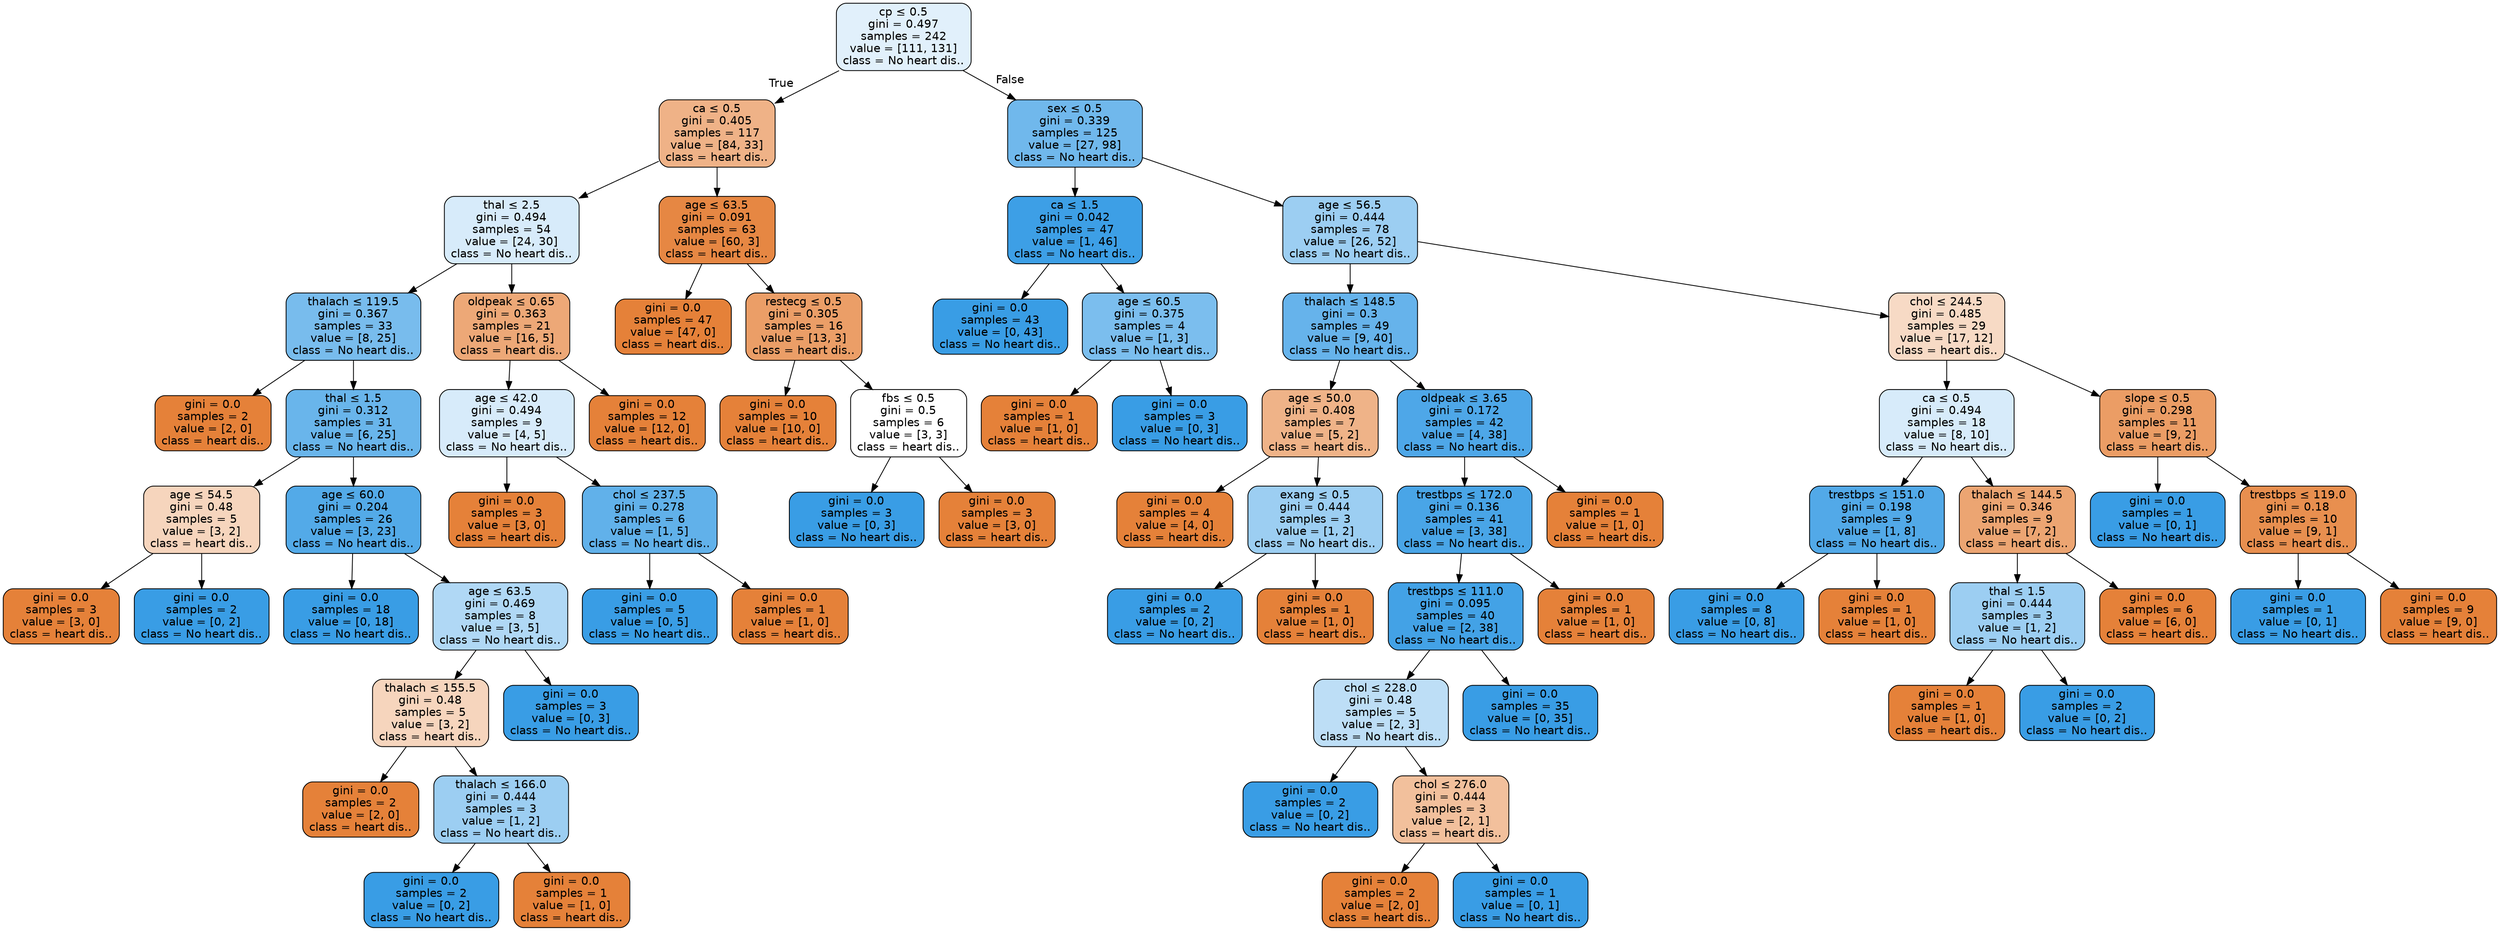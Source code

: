 digraph Tree {
node [shape=box, style="filled, rounded", color="black", fontname=helvetica] ;
edge [fontname=helvetica] ;
0 [label=<cp &le; 0.5<br/>gini = 0.497<br/>samples = 242<br/>value = [111, 131]<br/>class = No heart dis..>, fillcolor="#e1f0fb"] ;
1 [label=<ca &le; 0.5<br/>gini = 0.405<br/>samples = 117<br/>value = [84, 33]<br/>class = heart dis..>, fillcolor="#efb287"] ;
0 -> 1 [labeldistance=2.5, labelangle=45, headlabel="True"] ;
2 [label=<thal &le; 2.5<br/>gini = 0.494<br/>samples = 54<br/>value = [24, 30]<br/>class = No heart dis..>, fillcolor="#d7ebfa"] ;
1 -> 2 ;
3 [label=<thalach &le; 119.5<br/>gini = 0.367<br/>samples = 33<br/>value = [8, 25]<br/>class = No heart dis..>, fillcolor="#78bced"] ;
2 -> 3 ;
4 [label=<gini = 0.0<br/>samples = 2<br/>value = [2, 0]<br/>class = heart dis..>, fillcolor="#e58139"] ;
3 -> 4 ;
5 [label=<thal &le; 1.5<br/>gini = 0.312<br/>samples = 31<br/>value = [6, 25]<br/>class = No heart dis..>, fillcolor="#69b5eb"] ;
3 -> 5 ;
6 [label=<age &le; 54.5<br/>gini = 0.48<br/>samples = 5<br/>value = [3, 2]<br/>class = heart dis..>, fillcolor="#f6d5bd"] ;
5 -> 6 ;
7 [label=<gini = 0.0<br/>samples = 3<br/>value = [3, 0]<br/>class = heart dis..>, fillcolor="#e58139"] ;
6 -> 7 ;
8 [label=<gini = 0.0<br/>samples = 2<br/>value = [0, 2]<br/>class = No heart dis..>, fillcolor="#399de5"] ;
6 -> 8 ;
9 [label=<age &le; 60.0<br/>gini = 0.204<br/>samples = 26<br/>value = [3, 23]<br/>class = No heart dis..>, fillcolor="#53aae8"] ;
5 -> 9 ;
10 [label=<gini = 0.0<br/>samples = 18<br/>value = [0, 18]<br/>class = No heart dis..>, fillcolor="#399de5"] ;
9 -> 10 ;
11 [label=<age &le; 63.5<br/>gini = 0.469<br/>samples = 8<br/>value = [3, 5]<br/>class = No heart dis..>, fillcolor="#b0d8f5"] ;
9 -> 11 ;
12 [label=<thalach &le; 155.5<br/>gini = 0.48<br/>samples = 5<br/>value = [3, 2]<br/>class = heart dis..>, fillcolor="#f6d5bd"] ;
11 -> 12 ;
13 [label=<gini = 0.0<br/>samples = 2<br/>value = [2, 0]<br/>class = heart dis..>, fillcolor="#e58139"] ;
12 -> 13 ;
14 [label=<thalach &le; 166.0<br/>gini = 0.444<br/>samples = 3<br/>value = [1, 2]<br/>class = No heart dis..>, fillcolor="#9ccef2"] ;
12 -> 14 ;
15 [label=<gini = 0.0<br/>samples = 2<br/>value = [0, 2]<br/>class = No heart dis..>, fillcolor="#399de5"] ;
14 -> 15 ;
16 [label=<gini = 0.0<br/>samples = 1<br/>value = [1, 0]<br/>class = heart dis..>, fillcolor="#e58139"] ;
14 -> 16 ;
17 [label=<gini = 0.0<br/>samples = 3<br/>value = [0, 3]<br/>class = No heart dis..>, fillcolor="#399de5"] ;
11 -> 17 ;
18 [label=<oldpeak &le; 0.65<br/>gini = 0.363<br/>samples = 21<br/>value = [16, 5]<br/>class = heart dis..>, fillcolor="#eda877"] ;
2 -> 18 ;
19 [label=<age &le; 42.0<br/>gini = 0.494<br/>samples = 9<br/>value = [4, 5]<br/>class = No heart dis..>, fillcolor="#d7ebfa"] ;
18 -> 19 ;
20 [label=<gini = 0.0<br/>samples = 3<br/>value = [3, 0]<br/>class = heart dis..>, fillcolor="#e58139"] ;
19 -> 20 ;
21 [label=<chol &le; 237.5<br/>gini = 0.278<br/>samples = 6<br/>value = [1, 5]<br/>class = No heart dis..>, fillcolor="#61b1ea"] ;
19 -> 21 ;
22 [label=<gini = 0.0<br/>samples = 5<br/>value = [0, 5]<br/>class = No heart dis..>, fillcolor="#399de5"] ;
21 -> 22 ;
23 [label=<gini = 0.0<br/>samples = 1<br/>value = [1, 0]<br/>class = heart dis..>, fillcolor="#e58139"] ;
21 -> 23 ;
24 [label=<gini = 0.0<br/>samples = 12<br/>value = [12, 0]<br/>class = heart dis..>, fillcolor="#e58139"] ;
18 -> 24 ;
25 [label=<age &le; 63.5<br/>gini = 0.091<br/>samples = 63<br/>value = [60, 3]<br/>class = heart dis..>, fillcolor="#e68743"] ;
1 -> 25 ;
26 [label=<gini = 0.0<br/>samples = 47<br/>value = [47, 0]<br/>class = heart dis..>, fillcolor="#e58139"] ;
25 -> 26 ;
27 [label=<restecg &le; 0.5<br/>gini = 0.305<br/>samples = 16<br/>value = [13, 3]<br/>class = heart dis..>, fillcolor="#eb9e67"] ;
25 -> 27 ;
28 [label=<gini = 0.0<br/>samples = 10<br/>value = [10, 0]<br/>class = heart dis..>, fillcolor="#e58139"] ;
27 -> 28 ;
29 [label=<fbs &le; 0.5<br/>gini = 0.5<br/>samples = 6<br/>value = [3, 3]<br/>class = heart dis..>, fillcolor="#ffffff"] ;
27 -> 29 ;
30 [label=<gini = 0.0<br/>samples = 3<br/>value = [0, 3]<br/>class = No heart dis..>, fillcolor="#399de5"] ;
29 -> 30 ;
31 [label=<gini = 0.0<br/>samples = 3<br/>value = [3, 0]<br/>class = heart dis..>, fillcolor="#e58139"] ;
29 -> 31 ;
32 [label=<sex &le; 0.5<br/>gini = 0.339<br/>samples = 125<br/>value = [27, 98]<br/>class = No heart dis..>, fillcolor="#70b8ec"] ;
0 -> 32 [labeldistance=2.5, labelangle=-45, headlabel="False"] ;
33 [label=<ca &le; 1.5<br/>gini = 0.042<br/>samples = 47<br/>value = [1, 46]<br/>class = No heart dis..>, fillcolor="#3d9fe6"] ;
32 -> 33 ;
34 [label=<gini = 0.0<br/>samples = 43<br/>value = [0, 43]<br/>class = No heart dis..>, fillcolor="#399de5"] ;
33 -> 34 ;
35 [label=<age &le; 60.5<br/>gini = 0.375<br/>samples = 4<br/>value = [1, 3]<br/>class = No heart dis..>, fillcolor="#7bbeee"] ;
33 -> 35 ;
36 [label=<gini = 0.0<br/>samples = 1<br/>value = [1, 0]<br/>class = heart dis..>, fillcolor="#e58139"] ;
35 -> 36 ;
37 [label=<gini = 0.0<br/>samples = 3<br/>value = [0, 3]<br/>class = No heart dis..>, fillcolor="#399de5"] ;
35 -> 37 ;
38 [label=<age &le; 56.5<br/>gini = 0.444<br/>samples = 78<br/>value = [26, 52]<br/>class = No heart dis..>, fillcolor="#9ccef2"] ;
32 -> 38 ;
39 [label=<thalach &le; 148.5<br/>gini = 0.3<br/>samples = 49<br/>value = [9, 40]<br/>class = No heart dis..>, fillcolor="#66b3eb"] ;
38 -> 39 ;
40 [label=<age &le; 50.0<br/>gini = 0.408<br/>samples = 7<br/>value = [5, 2]<br/>class = heart dis..>, fillcolor="#efb388"] ;
39 -> 40 ;
41 [label=<gini = 0.0<br/>samples = 4<br/>value = [4, 0]<br/>class = heart dis..>, fillcolor="#e58139"] ;
40 -> 41 ;
42 [label=<exang &le; 0.5<br/>gini = 0.444<br/>samples = 3<br/>value = [1, 2]<br/>class = No heart dis..>, fillcolor="#9ccef2"] ;
40 -> 42 ;
43 [label=<gini = 0.0<br/>samples = 2<br/>value = [0, 2]<br/>class = No heart dis..>, fillcolor="#399de5"] ;
42 -> 43 ;
44 [label=<gini = 0.0<br/>samples = 1<br/>value = [1, 0]<br/>class = heart dis..>, fillcolor="#e58139"] ;
42 -> 44 ;
45 [label=<oldpeak &le; 3.65<br/>gini = 0.172<br/>samples = 42<br/>value = [4, 38]<br/>class = No heart dis..>, fillcolor="#4ea7e8"] ;
39 -> 45 ;
46 [label=<trestbps &le; 172.0<br/>gini = 0.136<br/>samples = 41<br/>value = [3, 38]<br/>class = No heart dis..>, fillcolor="#49a5e7"] ;
45 -> 46 ;
47 [label=<trestbps &le; 111.0<br/>gini = 0.095<br/>samples = 40<br/>value = [2, 38]<br/>class = No heart dis..>, fillcolor="#43a2e6"] ;
46 -> 47 ;
48 [label=<chol &le; 228.0<br/>gini = 0.48<br/>samples = 5<br/>value = [2, 3]<br/>class = No heart dis..>, fillcolor="#bddef6"] ;
47 -> 48 ;
49 [label=<gini = 0.0<br/>samples = 2<br/>value = [0, 2]<br/>class = No heart dis..>, fillcolor="#399de5"] ;
48 -> 49 ;
50 [label=<chol &le; 276.0<br/>gini = 0.444<br/>samples = 3<br/>value = [2, 1]<br/>class = heart dis..>, fillcolor="#f2c09c"] ;
48 -> 50 ;
51 [label=<gini = 0.0<br/>samples = 2<br/>value = [2, 0]<br/>class = heart dis..>, fillcolor="#e58139"] ;
50 -> 51 ;
52 [label=<gini = 0.0<br/>samples = 1<br/>value = [0, 1]<br/>class = No heart dis..>, fillcolor="#399de5"] ;
50 -> 52 ;
53 [label=<gini = 0.0<br/>samples = 35<br/>value = [0, 35]<br/>class = No heart dis..>, fillcolor="#399de5"] ;
47 -> 53 ;
54 [label=<gini = 0.0<br/>samples = 1<br/>value = [1, 0]<br/>class = heart dis..>, fillcolor="#e58139"] ;
46 -> 54 ;
55 [label=<gini = 0.0<br/>samples = 1<br/>value = [1, 0]<br/>class = heart dis..>, fillcolor="#e58139"] ;
45 -> 55 ;
56 [label=<chol &le; 244.5<br/>gini = 0.485<br/>samples = 29<br/>value = [17, 12]<br/>class = heart dis..>, fillcolor="#f7dac5"] ;
38 -> 56 ;
57 [label=<ca &le; 0.5<br/>gini = 0.494<br/>samples = 18<br/>value = [8, 10]<br/>class = No heart dis..>, fillcolor="#d7ebfa"] ;
56 -> 57 ;
58 [label=<trestbps &le; 151.0<br/>gini = 0.198<br/>samples = 9<br/>value = [1, 8]<br/>class = No heart dis..>, fillcolor="#52a9e8"] ;
57 -> 58 ;
59 [label=<gini = 0.0<br/>samples = 8<br/>value = [0, 8]<br/>class = No heart dis..>, fillcolor="#399de5"] ;
58 -> 59 ;
60 [label=<gini = 0.0<br/>samples = 1<br/>value = [1, 0]<br/>class = heart dis..>, fillcolor="#e58139"] ;
58 -> 60 ;
61 [label=<thalach &le; 144.5<br/>gini = 0.346<br/>samples = 9<br/>value = [7, 2]<br/>class = heart dis..>, fillcolor="#eca572"] ;
57 -> 61 ;
62 [label=<thal &le; 1.5<br/>gini = 0.444<br/>samples = 3<br/>value = [1, 2]<br/>class = No heart dis..>, fillcolor="#9ccef2"] ;
61 -> 62 ;
63 [label=<gini = 0.0<br/>samples = 1<br/>value = [1, 0]<br/>class = heart dis..>, fillcolor="#e58139"] ;
62 -> 63 ;
64 [label=<gini = 0.0<br/>samples = 2<br/>value = [0, 2]<br/>class = No heart dis..>, fillcolor="#399de5"] ;
62 -> 64 ;
65 [label=<gini = 0.0<br/>samples = 6<br/>value = [6, 0]<br/>class = heart dis..>, fillcolor="#e58139"] ;
61 -> 65 ;
66 [label=<slope &le; 0.5<br/>gini = 0.298<br/>samples = 11<br/>value = [9, 2]<br/>class = heart dis..>, fillcolor="#eb9d65"] ;
56 -> 66 ;
67 [label=<gini = 0.0<br/>samples = 1<br/>value = [0, 1]<br/>class = No heart dis..>, fillcolor="#399de5"] ;
66 -> 67 ;
68 [label=<trestbps &le; 119.0<br/>gini = 0.18<br/>samples = 10<br/>value = [9, 1]<br/>class = heart dis..>, fillcolor="#e88f4f"] ;
66 -> 68 ;
69 [label=<gini = 0.0<br/>samples = 1<br/>value = [0, 1]<br/>class = No heart dis..>, fillcolor="#399de5"] ;
68 -> 69 ;
70 [label=<gini = 0.0<br/>samples = 9<br/>value = [9, 0]<br/>class = heart dis..>, fillcolor="#e58139"] ;
68 -> 70 ;
}
